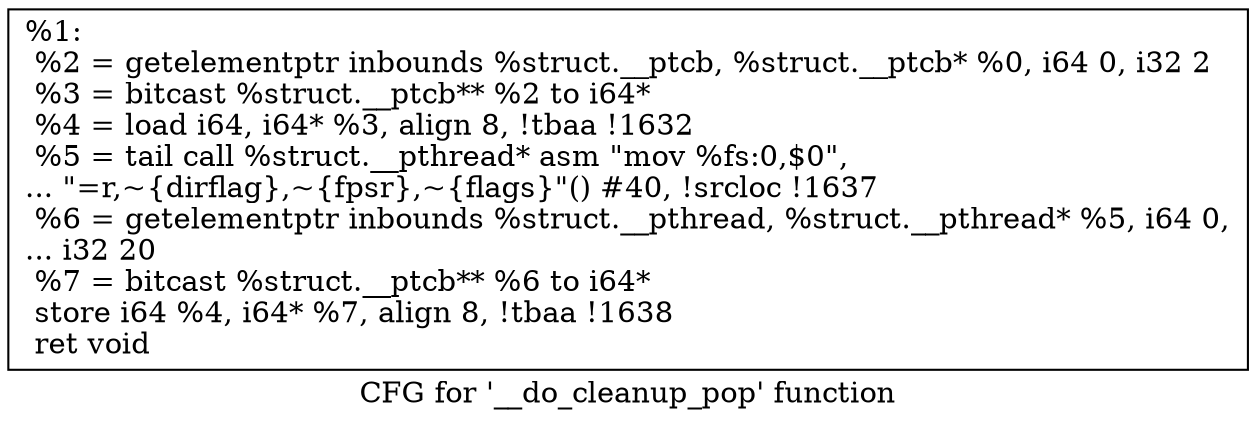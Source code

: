digraph "CFG for '__do_cleanup_pop' function" {
	label="CFG for '__do_cleanup_pop' function";

	Node0x168cf50 [shape=record,label="{%1:\l  %2 = getelementptr inbounds %struct.__ptcb, %struct.__ptcb* %0, i64 0, i32 2\l  %3 = bitcast %struct.__ptcb** %2 to i64*\l  %4 = load i64, i64* %3, align 8, !tbaa !1632\l  %5 = tail call %struct.__pthread* asm \"mov %fs:0,$0\",\l... \"=r,~\{dirflag\},~\{fpsr\},~\{flags\}\"() #40, !srcloc !1637\l  %6 = getelementptr inbounds %struct.__pthread, %struct.__pthread* %5, i64 0,\l... i32 20\l  %7 = bitcast %struct.__ptcb** %6 to i64*\l  store i64 %4, i64* %7, align 8, !tbaa !1638\l  ret void\l}"];
}
